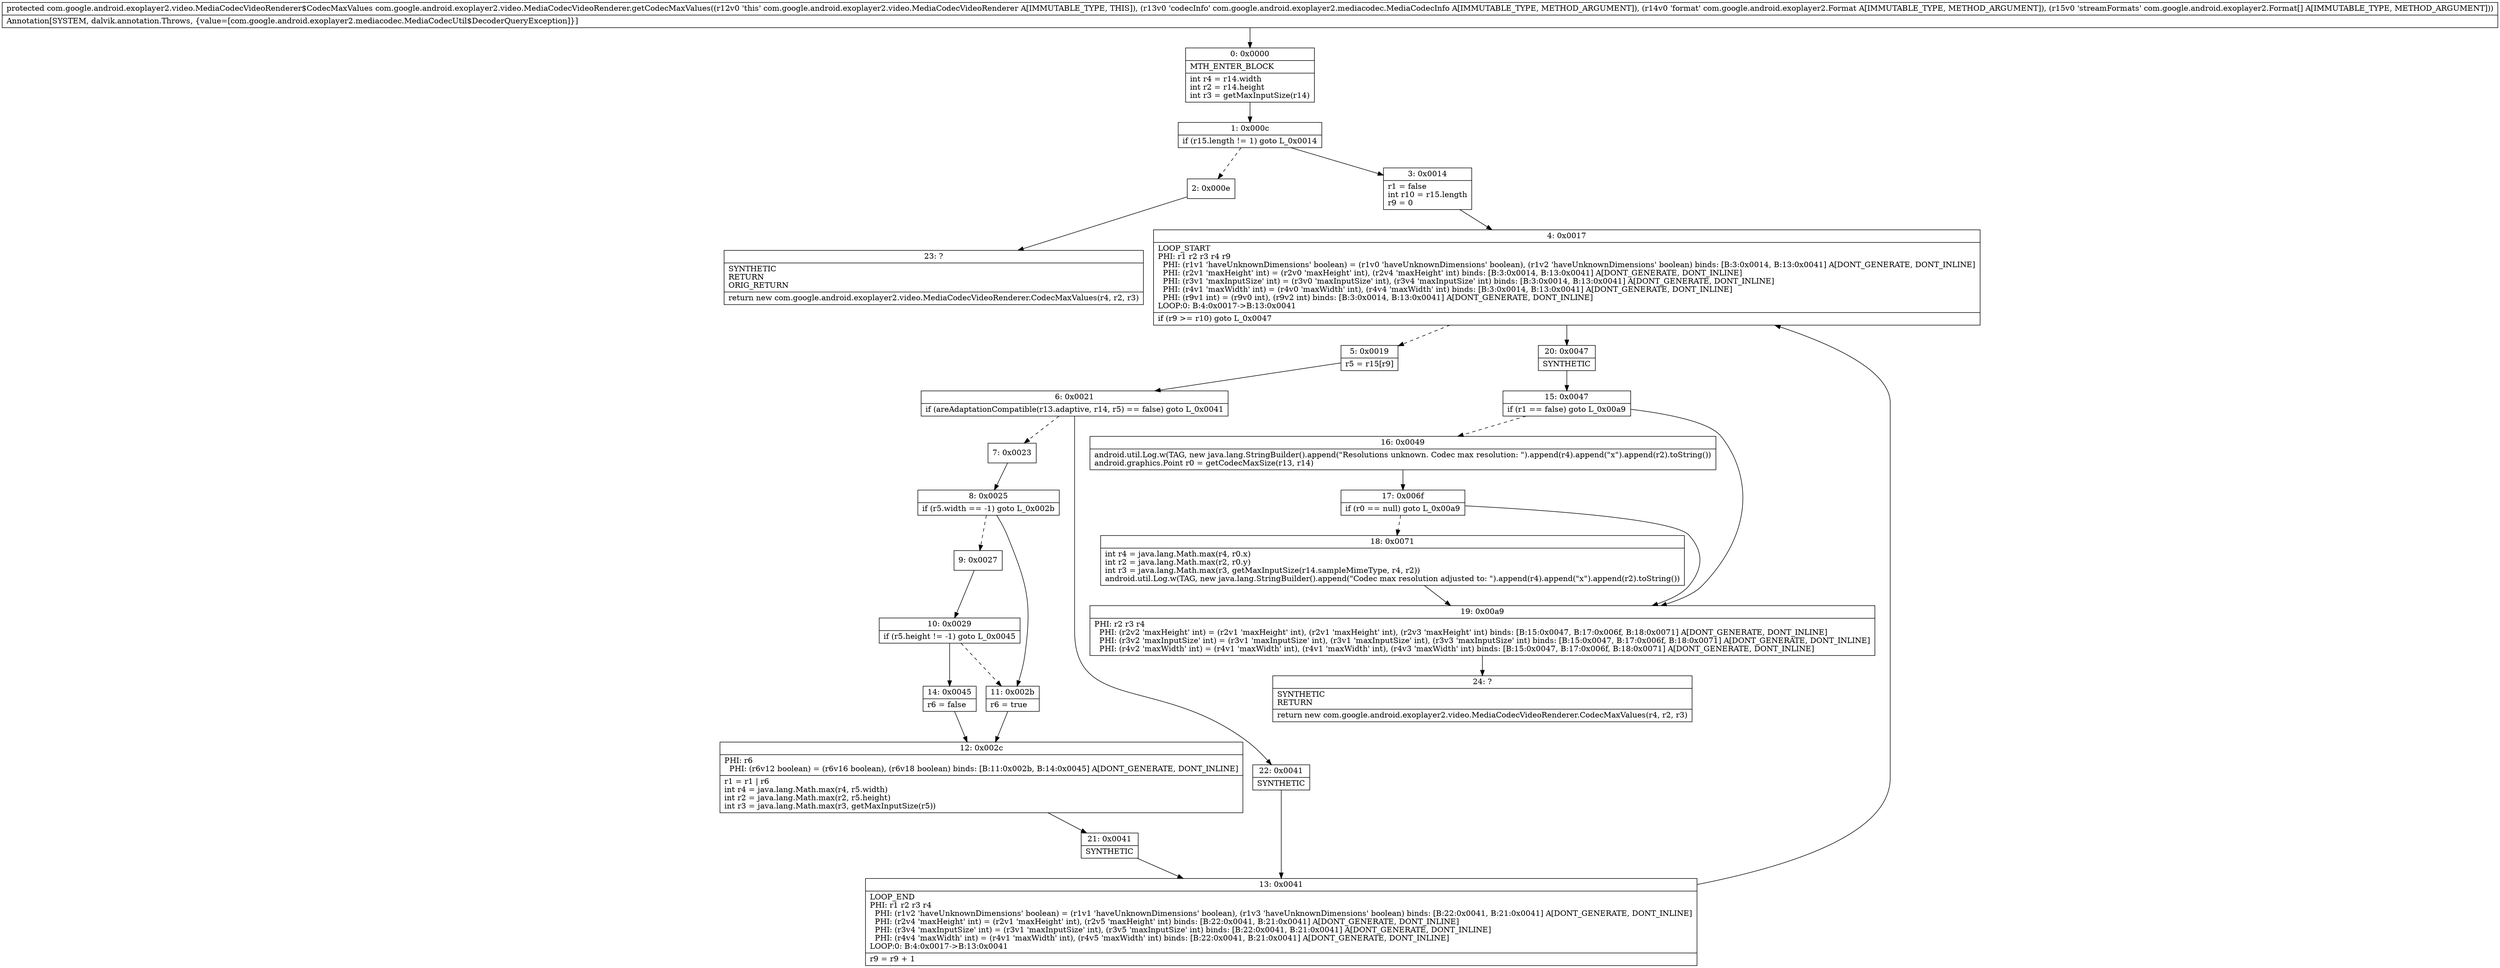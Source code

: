 digraph "CFG forcom.google.android.exoplayer2.video.MediaCodecVideoRenderer.getCodecMaxValues(Lcom\/google\/android\/exoplayer2\/mediacodec\/MediaCodecInfo;Lcom\/google\/android\/exoplayer2\/Format;[Lcom\/google\/android\/exoplayer2\/Format;)Lcom\/google\/android\/exoplayer2\/video\/MediaCodecVideoRenderer$CodecMaxValues;" {
Node_0 [shape=record,label="{0\:\ 0x0000|MTH_ENTER_BLOCK\l|int r4 = r14.width\lint r2 = r14.height\lint r3 = getMaxInputSize(r14)\l}"];
Node_1 [shape=record,label="{1\:\ 0x000c|if (r15.length != 1) goto L_0x0014\l}"];
Node_2 [shape=record,label="{2\:\ 0x000e}"];
Node_3 [shape=record,label="{3\:\ 0x0014|r1 = false\lint r10 = r15.length\lr9 = 0\l}"];
Node_4 [shape=record,label="{4\:\ 0x0017|LOOP_START\lPHI: r1 r2 r3 r4 r9 \l  PHI: (r1v1 'haveUnknownDimensions' boolean) = (r1v0 'haveUnknownDimensions' boolean), (r1v2 'haveUnknownDimensions' boolean) binds: [B:3:0x0014, B:13:0x0041] A[DONT_GENERATE, DONT_INLINE]\l  PHI: (r2v1 'maxHeight' int) = (r2v0 'maxHeight' int), (r2v4 'maxHeight' int) binds: [B:3:0x0014, B:13:0x0041] A[DONT_GENERATE, DONT_INLINE]\l  PHI: (r3v1 'maxInputSize' int) = (r3v0 'maxInputSize' int), (r3v4 'maxInputSize' int) binds: [B:3:0x0014, B:13:0x0041] A[DONT_GENERATE, DONT_INLINE]\l  PHI: (r4v1 'maxWidth' int) = (r4v0 'maxWidth' int), (r4v4 'maxWidth' int) binds: [B:3:0x0014, B:13:0x0041] A[DONT_GENERATE, DONT_INLINE]\l  PHI: (r9v1 int) = (r9v0 int), (r9v2 int) binds: [B:3:0x0014, B:13:0x0041] A[DONT_GENERATE, DONT_INLINE]\lLOOP:0: B:4:0x0017\-\>B:13:0x0041\l|if (r9 \>= r10) goto L_0x0047\l}"];
Node_5 [shape=record,label="{5\:\ 0x0019|r5 = r15[r9]\l}"];
Node_6 [shape=record,label="{6\:\ 0x0021|if (areAdaptationCompatible(r13.adaptive, r14, r5) == false) goto L_0x0041\l}"];
Node_7 [shape=record,label="{7\:\ 0x0023}"];
Node_8 [shape=record,label="{8\:\ 0x0025|if (r5.width == \-1) goto L_0x002b\l}"];
Node_9 [shape=record,label="{9\:\ 0x0027}"];
Node_10 [shape=record,label="{10\:\ 0x0029|if (r5.height != \-1) goto L_0x0045\l}"];
Node_11 [shape=record,label="{11\:\ 0x002b|r6 = true\l}"];
Node_12 [shape=record,label="{12\:\ 0x002c|PHI: r6 \l  PHI: (r6v12 boolean) = (r6v16 boolean), (r6v18 boolean) binds: [B:11:0x002b, B:14:0x0045] A[DONT_GENERATE, DONT_INLINE]\l|r1 = r1 \| r6\lint r4 = java.lang.Math.max(r4, r5.width)\lint r2 = java.lang.Math.max(r2, r5.height)\lint r3 = java.lang.Math.max(r3, getMaxInputSize(r5))\l}"];
Node_13 [shape=record,label="{13\:\ 0x0041|LOOP_END\lPHI: r1 r2 r3 r4 \l  PHI: (r1v2 'haveUnknownDimensions' boolean) = (r1v1 'haveUnknownDimensions' boolean), (r1v3 'haveUnknownDimensions' boolean) binds: [B:22:0x0041, B:21:0x0041] A[DONT_GENERATE, DONT_INLINE]\l  PHI: (r2v4 'maxHeight' int) = (r2v1 'maxHeight' int), (r2v5 'maxHeight' int) binds: [B:22:0x0041, B:21:0x0041] A[DONT_GENERATE, DONT_INLINE]\l  PHI: (r3v4 'maxInputSize' int) = (r3v1 'maxInputSize' int), (r3v5 'maxInputSize' int) binds: [B:22:0x0041, B:21:0x0041] A[DONT_GENERATE, DONT_INLINE]\l  PHI: (r4v4 'maxWidth' int) = (r4v1 'maxWidth' int), (r4v5 'maxWidth' int) binds: [B:22:0x0041, B:21:0x0041] A[DONT_GENERATE, DONT_INLINE]\lLOOP:0: B:4:0x0017\-\>B:13:0x0041\l|r9 = r9 + 1\l}"];
Node_14 [shape=record,label="{14\:\ 0x0045|r6 = false\l}"];
Node_15 [shape=record,label="{15\:\ 0x0047|if (r1 == false) goto L_0x00a9\l}"];
Node_16 [shape=record,label="{16\:\ 0x0049|android.util.Log.w(TAG, new java.lang.StringBuilder().append(\"Resolutions unknown. Codec max resolution: \").append(r4).append(\"x\").append(r2).toString())\landroid.graphics.Point r0 = getCodecMaxSize(r13, r14)\l}"];
Node_17 [shape=record,label="{17\:\ 0x006f|if (r0 == null) goto L_0x00a9\l}"];
Node_18 [shape=record,label="{18\:\ 0x0071|int r4 = java.lang.Math.max(r4, r0.x)\lint r2 = java.lang.Math.max(r2, r0.y)\lint r3 = java.lang.Math.max(r3, getMaxInputSize(r14.sampleMimeType, r4, r2))\landroid.util.Log.w(TAG, new java.lang.StringBuilder().append(\"Codec max resolution adjusted to: \").append(r4).append(\"x\").append(r2).toString())\l}"];
Node_19 [shape=record,label="{19\:\ 0x00a9|PHI: r2 r3 r4 \l  PHI: (r2v2 'maxHeight' int) = (r2v1 'maxHeight' int), (r2v1 'maxHeight' int), (r2v3 'maxHeight' int) binds: [B:15:0x0047, B:17:0x006f, B:18:0x0071] A[DONT_GENERATE, DONT_INLINE]\l  PHI: (r3v2 'maxInputSize' int) = (r3v1 'maxInputSize' int), (r3v1 'maxInputSize' int), (r3v3 'maxInputSize' int) binds: [B:15:0x0047, B:17:0x006f, B:18:0x0071] A[DONT_GENERATE, DONT_INLINE]\l  PHI: (r4v2 'maxWidth' int) = (r4v1 'maxWidth' int), (r4v1 'maxWidth' int), (r4v3 'maxWidth' int) binds: [B:15:0x0047, B:17:0x006f, B:18:0x0071] A[DONT_GENERATE, DONT_INLINE]\l}"];
Node_20 [shape=record,label="{20\:\ 0x0047|SYNTHETIC\l}"];
Node_21 [shape=record,label="{21\:\ 0x0041|SYNTHETIC\l}"];
Node_22 [shape=record,label="{22\:\ 0x0041|SYNTHETIC\l}"];
Node_23 [shape=record,label="{23\:\ ?|SYNTHETIC\lRETURN\lORIG_RETURN\l|return new com.google.android.exoplayer2.video.MediaCodecVideoRenderer.CodecMaxValues(r4, r2, r3)\l}"];
Node_24 [shape=record,label="{24\:\ ?|SYNTHETIC\lRETURN\l|return new com.google.android.exoplayer2.video.MediaCodecVideoRenderer.CodecMaxValues(r4, r2, r3)\l}"];
MethodNode[shape=record,label="{protected com.google.android.exoplayer2.video.MediaCodecVideoRenderer$CodecMaxValues com.google.android.exoplayer2.video.MediaCodecVideoRenderer.getCodecMaxValues((r12v0 'this' com.google.android.exoplayer2.video.MediaCodecVideoRenderer A[IMMUTABLE_TYPE, THIS]), (r13v0 'codecInfo' com.google.android.exoplayer2.mediacodec.MediaCodecInfo A[IMMUTABLE_TYPE, METHOD_ARGUMENT]), (r14v0 'format' com.google.android.exoplayer2.Format A[IMMUTABLE_TYPE, METHOD_ARGUMENT]), (r15v0 'streamFormats' com.google.android.exoplayer2.Format[] A[IMMUTABLE_TYPE, METHOD_ARGUMENT]))  | Annotation[SYSTEM, dalvik.annotation.Throws, \{value=[com.google.android.exoplayer2.mediacodec.MediaCodecUtil$DecoderQueryException]\}]\l}"];
MethodNode -> Node_0;
Node_0 -> Node_1;
Node_1 -> Node_2[style=dashed];
Node_1 -> Node_3;
Node_2 -> Node_23;
Node_3 -> Node_4;
Node_4 -> Node_5[style=dashed];
Node_4 -> Node_20;
Node_5 -> Node_6;
Node_6 -> Node_7[style=dashed];
Node_6 -> Node_22;
Node_7 -> Node_8;
Node_8 -> Node_9[style=dashed];
Node_8 -> Node_11;
Node_9 -> Node_10;
Node_10 -> Node_11[style=dashed];
Node_10 -> Node_14;
Node_11 -> Node_12;
Node_12 -> Node_21;
Node_13 -> Node_4;
Node_14 -> Node_12;
Node_15 -> Node_16[style=dashed];
Node_15 -> Node_19;
Node_16 -> Node_17;
Node_17 -> Node_18[style=dashed];
Node_17 -> Node_19;
Node_18 -> Node_19;
Node_19 -> Node_24;
Node_20 -> Node_15;
Node_21 -> Node_13;
Node_22 -> Node_13;
}

